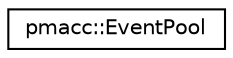 digraph "Graphical Class Hierarchy"
{
 // LATEX_PDF_SIZE
  edge [fontname="Helvetica",fontsize="10",labelfontname="Helvetica",labelfontsize="10"];
  node [fontname="Helvetica",fontsize="10",shape=record];
  rankdir="LR";
  Node0 [label="pmacc::EventPool",height=0.2,width=0.4,color="black", fillcolor="white", style="filled",URL="$classpmacc_1_1_event_pool.html",tooltip="Manages a pool of cudaEvent_t objects and gives access to them."];
}
